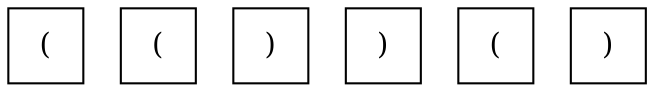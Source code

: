 digraph {
	node [shape=square]
	0 [label="("]
	1 [label="("]
	2 [label=")"]
	3 [label=")"]
	4 [label="("]
	5 [label=")"]
	{
		graph [rank=same]
		0
		1
		2
		3
		4
		5
	}
}